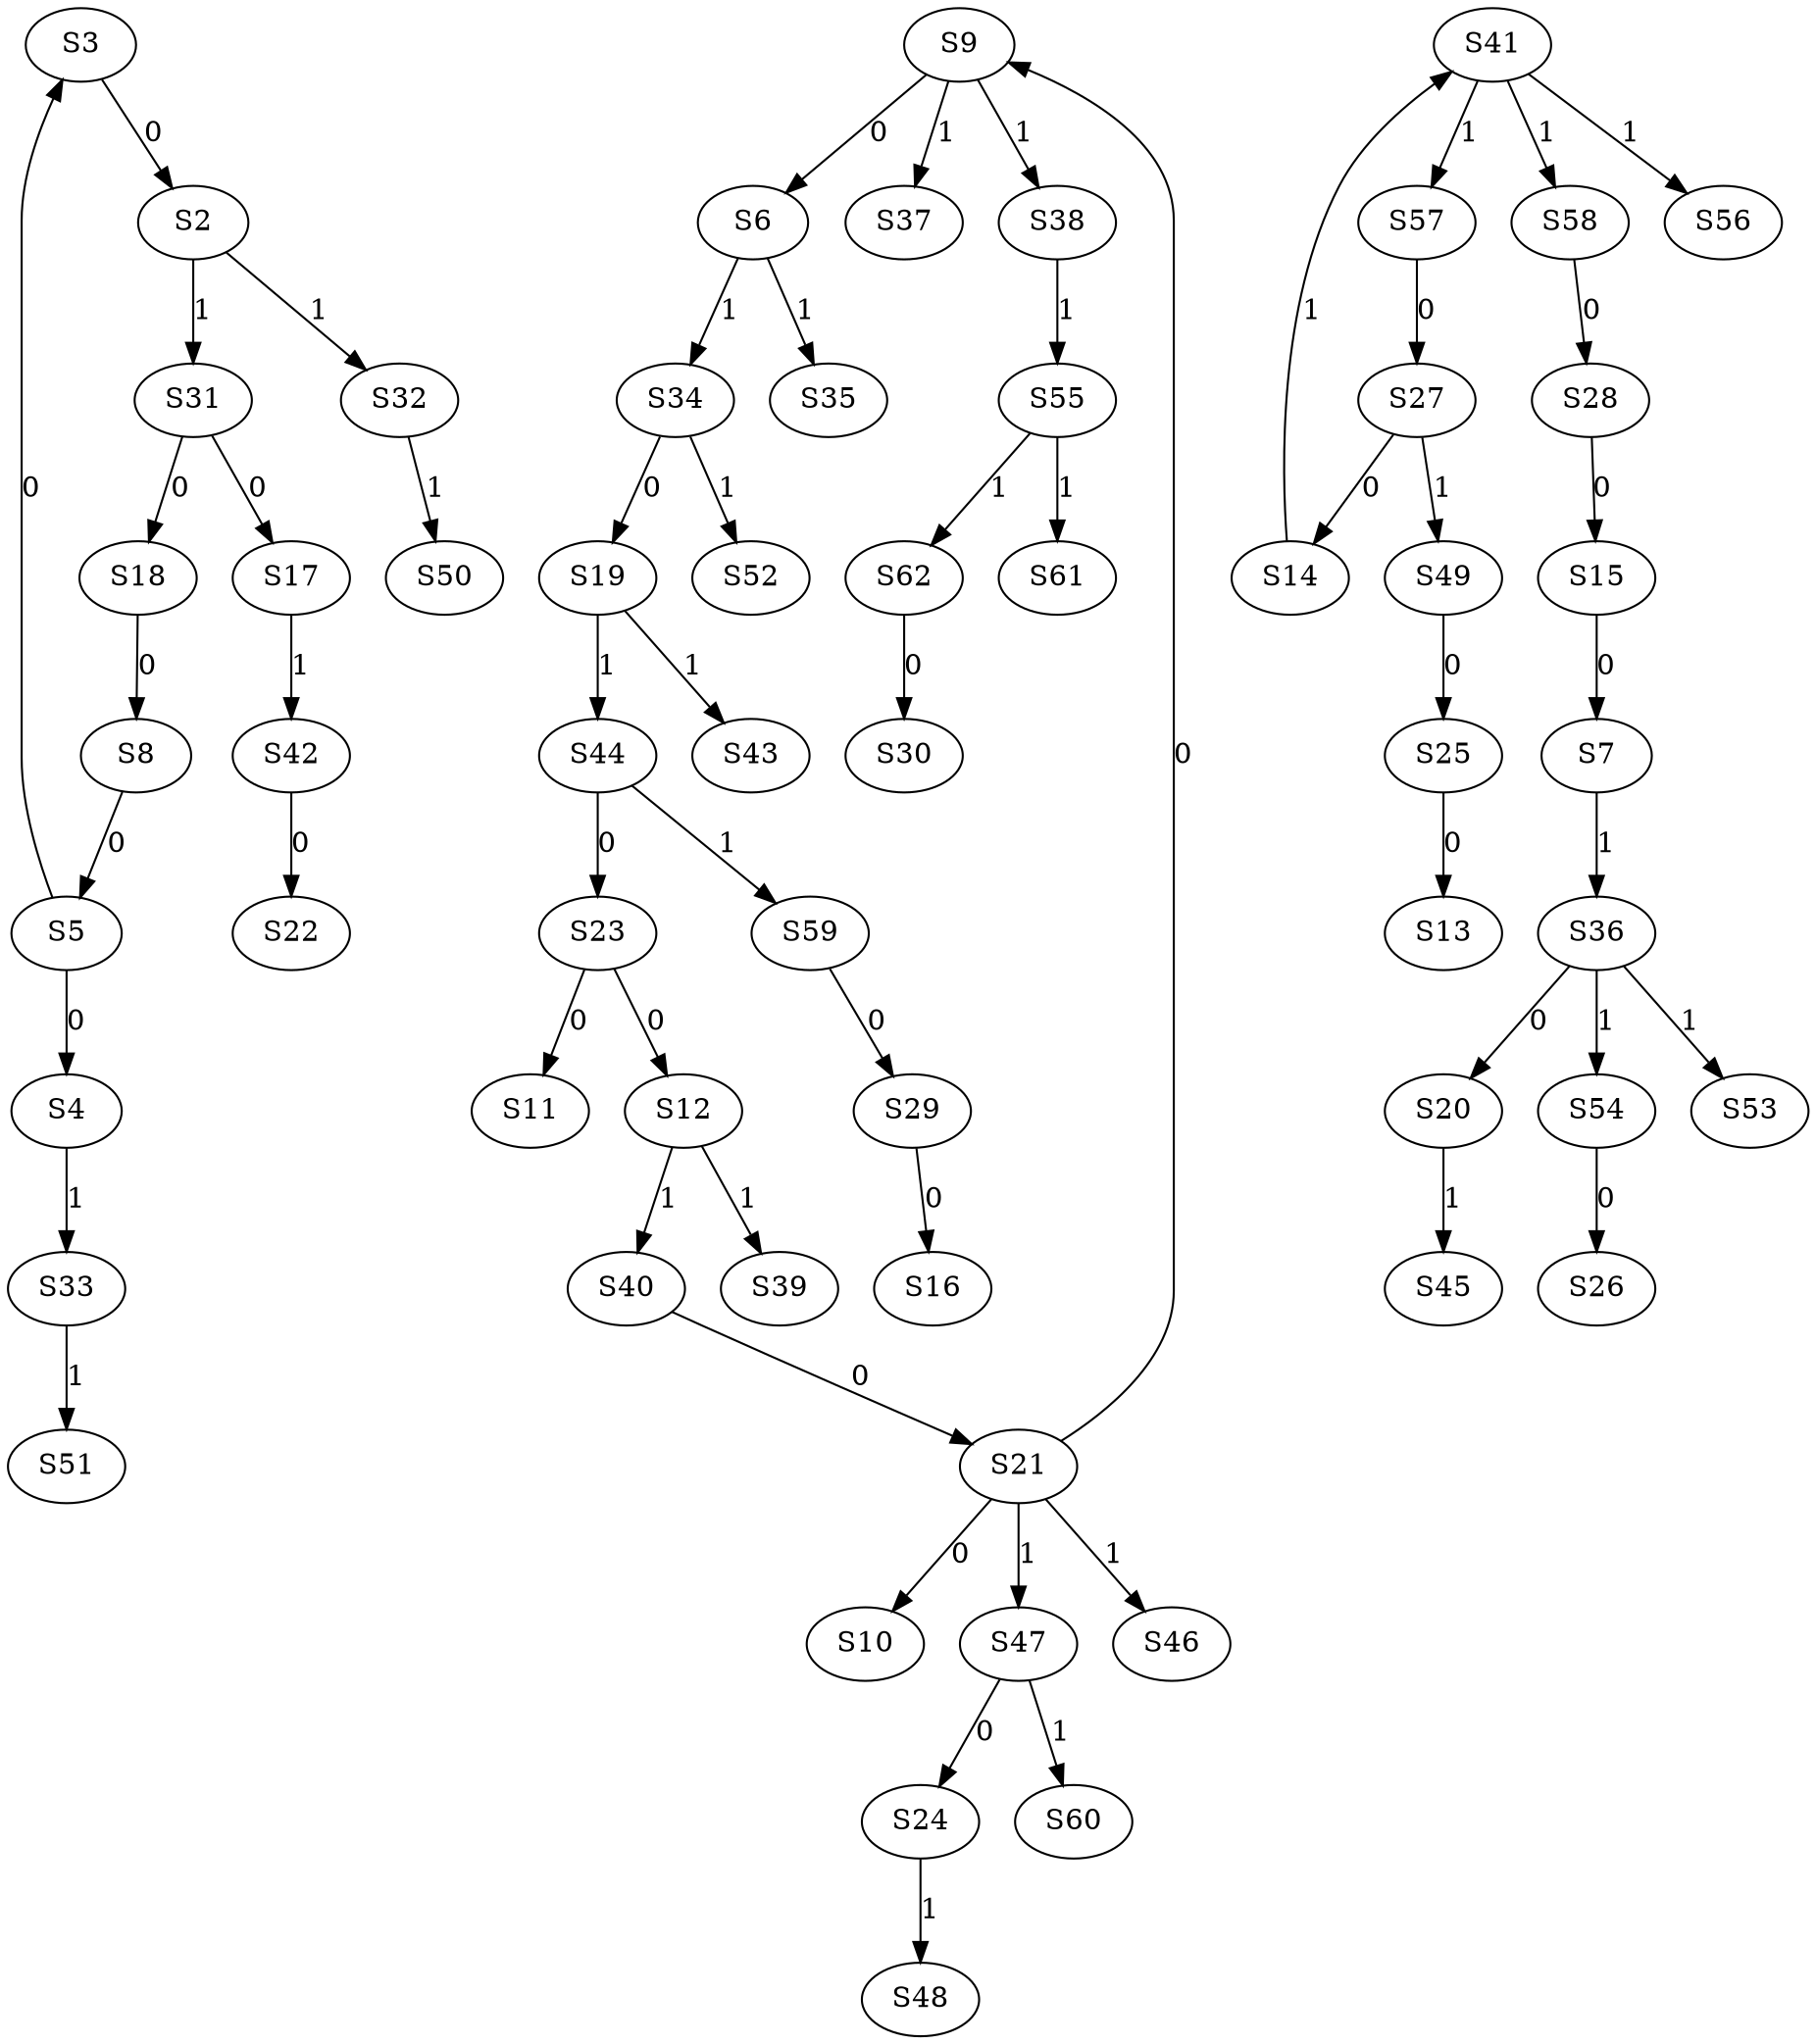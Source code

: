 strict digraph {
	S3 -> S2 [ label = 0 ];
	S5 -> S3 [ label = 0 ];
	S5 -> S4 [ label = 0 ];
	S8 -> S5 [ label = 0 ];
	S9 -> S6 [ label = 0 ];
	S15 -> S7 [ label = 0 ];
	S18 -> S8 [ label = 0 ];
	S21 -> S9 [ label = 0 ];
	S21 -> S10 [ label = 0 ];
	S23 -> S11 [ label = 0 ];
	S23 -> S12 [ label = 0 ];
	S25 -> S13 [ label = 0 ];
	S27 -> S14 [ label = 0 ];
	S28 -> S15 [ label = 0 ];
	S29 -> S16 [ label = 0 ];
	S31 -> S17 [ label = 0 ];
	S31 -> S18 [ label = 0 ];
	S34 -> S19 [ label = 0 ];
	S36 -> S20 [ label = 0 ];
	S40 -> S21 [ label = 0 ];
	S42 -> S22 [ label = 0 ];
	S44 -> S23 [ label = 0 ];
	S47 -> S24 [ label = 0 ];
	S49 -> S25 [ label = 0 ];
	S54 -> S26 [ label = 0 ];
	S57 -> S27 [ label = 0 ];
	S58 -> S28 [ label = 0 ];
	S59 -> S29 [ label = 0 ];
	S62 -> S30 [ label = 0 ];
	S2 -> S31 [ label = 1 ];
	S2 -> S32 [ label = 1 ];
	S4 -> S33 [ label = 1 ];
	S6 -> S34 [ label = 1 ];
	S6 -> S35 [ label = 1 ];
	S7 -> S36 [ label = 1 ];
	S9 -> S37 [ label = 1 ];
	S9 -> S38 [ label = 1 ];
	S12 -> S39 [ label = 1 ];
	S12 -> S40 [ label = 1 ];
	S14 -> S41 [ label = 1 ];
	S17 -> S42 [ label = 1 ];
	S19 -> S43 [ label = 1 ];
	S19 -> S44 [ label = 1 ];
	S20 -> S45 [ label = 1 ];
	S21 -> S46 [ label = 1 ];
	S21 -> S47 [ label = 1 ];
	S24 -> S48 [ label = 1 ];
	S27 -> S49 [ label = 1 ];
	S32 -> S50 [ label = 1 ];
	S33 -> S51 [ label = 1 ];
	S34 -> S52 [ label = 1 ];
	S36 -> S53 [ label = 1 ];
	S36 -> S54 [ label = 1 ];
	S38 -> S55 [ label = 1 ];
	S41 -> S56 [ label = 1 ];
	S41 -> S57 [ label = 1 ];
	S41 -> S58 [ label = 1 ];
	S44 -> S59 [ label = 1 ];
	S47 -> S60 [ label = 1 ];
	S55 -> S61 [ label = 1 ];
	S55 -> S62 [ label = 1 ];
}